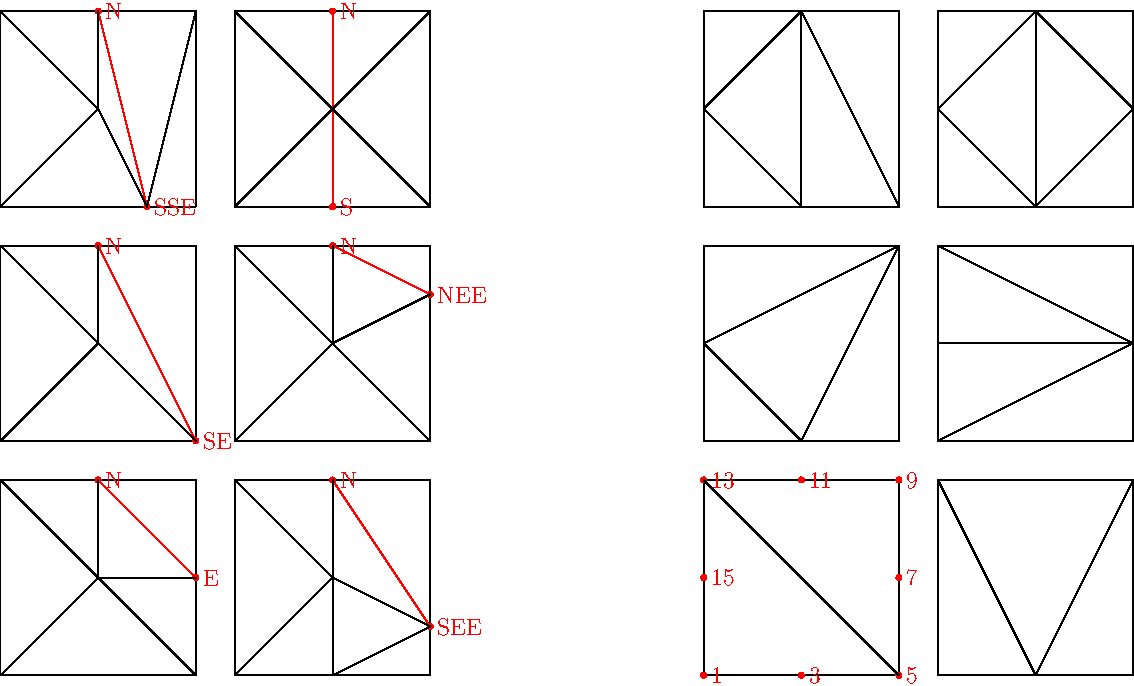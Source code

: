 import graph;
import geometry;

size(20cm,20cm);

real mscale = 5.;
real bdy = 1.;
pair n = (0.5, 1.);
pair nne = (0.75, 1.);
pair ne = (1., 1.);
pair nee = (1., 0.75);
pair e = (1., 0.5);
pair see = (1., 0.25);
pair se = (1., 0.);
pair sse = (0.75, 0.);
pair s = (0.5, 0.);
pair ssw = (0.25, 0.);
pair sw = (0., 0.);
pair sww = (0., 0.25);
pair w = (0., 0.5);
pair nww = (0., 0.75);
pair nw = (0., 1.);
pair nnw = (0.25, 1.);
pair c = (0.5, 0.5);

pair myshift(int i, int j)
{
  return (i * (mscale + bdy), j *  (mscale + bdy));
}

path mySquare(int i, int j)
{
  return shift(myshift(i,j)) * scale(mscale) * unitsquare;
}

void drawSquareLabels(int i, int j)
{
  dot(Label("1"), shift(myshift(i, j)) * scale(mscale)*sw, red);
  dot(Label("3"), shift(myshift(i, j)) * scale(mscale)*s, red);
  dot(Label("5"), shift(myshift(i, j)) * scale(mscale)*se, red);
  dot(Label("7"), shift(myshift(i, j)) * scale(mscale)*e, red);
  dot(Label("9"), shift(myshift(i, j)) * scale(mscale)*ne, red);
  dot(Label("11"), shift(myshift(i, j)) * scale(mscale)*n, red);
  dot(Label("13"), shift(myshift(i, j)) * scale(mscale)*nw, red);
  dot(Label("15"), shift(myshift(i, j)) * scale(mscale)*w, red);
}

// if the boundary is aligned with a cell edge, we just add a vertex
// in the center and connect to all occupied points

draw(mySquare(2,2));
dot(Label("N"), shift(myshift(2,2)) * scale(mscale)*n, red);
dot(Label("NEE"), shift(myshift(2,2)) * scale(mscale)*nee, red);
draw((shift(myshift(2,2)) * scale(mscale)*n
      -- shift(myshift(2,2)) * scale(mscale)*nee
      ), red);
draw((shift(myshift(2,2)) * scale(mscale)*n
      -- shift(myshift(2,2)) * scale(mscale)*c));
draw((shift(myshift(2,2)) * scale(mscale)*nee
      -- shift(myshift(2,2)) * scale(mscale)*c));
draw((shift(myshift(2,2)) * scale(mscale)*se
      -- shift(myshift(2,2)) * scale(mscale)*c));
draw((shift(myshift(2,2)) * scale(mscale)*sw
      -- shift(myshift(2,2)) * scale(mscale)*c));
draw((shift(myshift(2,2)) * scale(mscale)*nw
      -- shift(myshift(2,2)) * scale(mscale)*c));

int sx = 1;
int sy = 1;
draw(mySquare(sx, sy));
dot(Label("N"), shift(myshift(sx, sy)) * scale(mscale)*n, red);
dot(Label("E"), shift(myshift(sx, sy)) * scale(mscale)*e, red);
draw((shift(myshift(sx, sy)) * scale(mscale)*n
      -- shift(myshift(sx, sy)) * scale(mscale)*e
      ), red);
draw((shift(myshift(sx, sy)) * scale(mscale)*n
      -- shift(myshift(sx, sy)) * scale(mscale)*c));
draw((shift(myshift(sx, sy)) * scale(mscale)*se
      -- shift(myshift(sx, sy)) * scale(mscale)*c));
draw((shift(myshift(sx, sy)) * scale(mscale)*sw
      -- shift(myshift(sx, sy)) * scale(mscale)*c));
draw((shift(myshift(sx, sy)) * scale(mscale)*e
      -- shift(myshift(sx, sy)) * scale(mscale)*c));
draw((shift(myshift(sx, sy)) * scale(mscale)*nw
      -- shift(myshift(sx, sy)) * scale(mscale)*c));

sx = 2;
sy = 1;
draw(mySquare(sx, sy));
dot(Label("N"), shift(myshift(sx, sy)) * scale(mscale)*n, red);
dot(Label("SEE"), shift(myshift(sx, sy)) * scale(mscale)*see, red);
draw((shift(myshift(sx, sy)) * scale(mscale)*n
      -- shift(myshift(sx, sy)) * scale(mscale)*see
      ), red);
draw((shift(myshift(sx, sy)) * scale(mscale)*n
      -- shift(myshift(sx, sy)) * scale(mscale)*s));
draw((shift(myshift(sx, sy)) * scale(mscale)*see
      -- shift(myshift(sx, sy)) * scale(mscale)*c));
draw((shift(myshift(sx, sy)) * scale(mscale)*see
      -- shift(myshift(sx, sy)) * scale(mscale)*s));
draw((shift(myshift(sx, sy)) * scale(mscale)*sw
      -- shift(myshift(sx, sy)) * scale(mscale)*c));
draw((shift(myshift(sx, sy)) * scale(mscale)*nw
      -- shift(myshift(sx, sy)) * scale(mscale)*c));

sx = 1;
sy = 2;
draw(mySquare(sx, sy));
dot(Label("N"), shift(myshift(sx, sy)) * scale(mscale)*n, red);
dot(Label("SE"), shift(myshift(sx, sy)) * scale(mscale)*se, red);
draw((shift(myshift(sx, sy)) * scale(mscale)*n
      -- shift(myshift(sx, sy)) * scale(mscale)*se
      ), red);
draw((shift(myshift(sx, sy)) * scale(mscale)*n
      -- shift(myshift(sx, sy)) * scale(mscale)*c));
draw((shift(myshift(sx, sy)) * scale(mscale)*se
      -- shift(myshift(sx, sy)) * scale(mscale)*c));
draw((shift(myshift(sx, sy)) * scale(mscale)*sw
      -- shift(myshift(sx, sy)) * scale(mscale)*c));
draw((shift(myshift(sx, sy)) * scale(mscale)*nw
      -- shift(myshift(sx, sy)) * scale(mscale)*c));

sx = 1;
sy = 3;
draw(mySquare(sx, sy));
dot(Label("N"), shift(myshift(sx, sy)) * scale(mscale)*n, red);
dot(Label("SSE"), shift(myshift(sx, sy)) * scale(mscale)*sse, red);
draw((shift(myshift(sx, sy)) * scale(mscale)*n
      -- shift(myshift(sx, sy)) * scale(mscale)*sse
      ), red);
draw((shift(myshift(sx, sy)) * scale(mscale)*n
      -- shift(myshift(sx, sy)) * scale(mscale)*c));
draw((shift(myshift(sx, sy)) * scale(mscale)*sse
      -- shift(myshift(sx, sy)) * scale(mscale)*c));
draw((shift(myshift(sx, sy)) * scale(mscale)*sw
      -- shift(myshift(sx, sy)) * scale(mscale)*c));
draw((shift(myshift(sx, sy)) * scale(mscale)*nw
      -- shift(myshift(sx, sy)) * scale(mscale)*c));
draw((shift(myshift(sx, sy)) * scale(mscale)*sse
      -- shift(myshift(sx, sy)) * scale(mscale)*ne));

sx = 2;
sy = 3;
draw(mySquare(sx, sy));
dot(Label("N"), shift(myshift(sx, sy)) * scale(mscale)*n, red);
dot(Label("S"), shift(myshift(sx, sy)) * scale(mscale)*s, red);
draw((shift(myshift(sx, sy)) * scale(mscale)*n
      -- shift(myshift(sx, sy)) * scale(mscale)*s
      ), red);
draw((shift(myshift(sx, sy)) * scale(mscale)*sw
      -- shift(myshift(sx, sy)) * scale(mscale)*c));
draw((shift(myshift(sx, sy)) * scale(mscale)*ne
      -- shift(myshift(sx, sy)) * scale(mscale)*c));
draw((shift(myshift(sx, sy)) * scale(mscale)*se
      -- shift(myshift(sx, sy)) * scale(mscale)*c));
draw((shift(myshift(sx, sy)) * scale(mscale)*nw
      -- shift(myshift(sx, sy)) * scale(mscale)*c));

// no segment
// bits correspond to SWNE

// 0000
sx = 4;
sy = 1;
draw(mySquare(sx, sy));
drawSquareLabels(sx, sy);
draw((shift(myshift(sx, sy)) * scale(mscale)*nw
      -- shift(myshift(sx, sy)) * scale(mscale)*se));

// 1000 = 0100 = 0010 = 0001
sx = 5;
sy = 1;
draw(mySquare(sx, sy));
draw((shift(myshift(sx, sy)) * scale(mscale)*nw
      -- shift(myshift(sx, sy)) * scale(mscale)*s));
draw((shift(myshift(sx, sy)) * scale(mscale)*ne
      -- shift(myshift(sx, sy)) * scale(mscale)*s));

// 1100 = 0110 = 0011 = 1001
sx = 4;
sy = 2;
draw(mySquare(sx, sy));
draw((shift(myshift(sx, sy)) * scale(mscale)*w
      -- shift(myshift(sx, sy)) * scale(mscale)*s));
draw((shift(myshift(sx, sy)) * scale(mscale)*w
      -- shift(myshift(sx, sy)) * scale(mscale)*ne));
draw((shift(myshift(sx, sy)) * scale(mscale)*s
      -- shift(myshift(sx, sy)) * scale(mscale)*ne));

// 1010 = 0101
sx = 5;
sy = 2;
draw(mySquare(sx, sy));
draw((shift(myshift(sx, sy)) * scale(mscale)*w
      -- shift(myshift(sx, sy)) * scale(mscale)*e));
draw((shift(myshift(sx, sy)) * scale(mscale)*nw
      -- shift(myshift(sx, sy)) * scale(mscale)*e));
draw((shift(myshift(sx, sy)) * scale(mscale)*sw
      -- shift(myshift(sx, sy)) * scale(mscale)*e));


// 1101 = 1011 = 0111 = 1110
sx = 4;
sy = 3;
draw(mySquare(sx, sy));
draw((shift(myshift(sx, sy)) * scale(mscale)*n
      -- shift(myshift(sx, sy)) * scale(mscale)*s));
draw((shift(myshift(sx, sy)) * scale(mscale)*n
      -- shift(myshift(sx, sy)) * scale(mscale)*w));
draw((shift(myshift(sx, sy)) * scale(mscale)*s
      -- shift(myshift(sx, sy)) * scale(mscale)*w));
draw((shift(myshift(sx, sy)) * scale(mscale)*n
      -- shift(myshift(sx, sy)) * scale(mscale)*se));

// 1111
sx = 5;
sy = 3;
draw(mySquare(sx, sy));
draw((shift(myshift(sx, sy)) * scale(mscale)*n
      -- shift(myshift(sx, sy)) * scale(mscale)*s));
draw((shift(myshift(sx, sy)) * scale(mscale)*n
      -- shift(myshift(sx, sy)) * scale(mscale)*w));
draw((shift(myshift(sx, sy)) * scale(mscale)*s
      -- shift(myshift(sx, sy)) * scale(mscale)*w));
draw((shift(myshift(sx, sy)) * scale(mscale)*n
      -- shift(myshift(sx, sy)) * scale(mscale)*e));
draw((shift(myshift(sx, sy)) * scale(mscale)*s
      -- shift(myshift(sx, sy)) * scale(mscale)*e));
